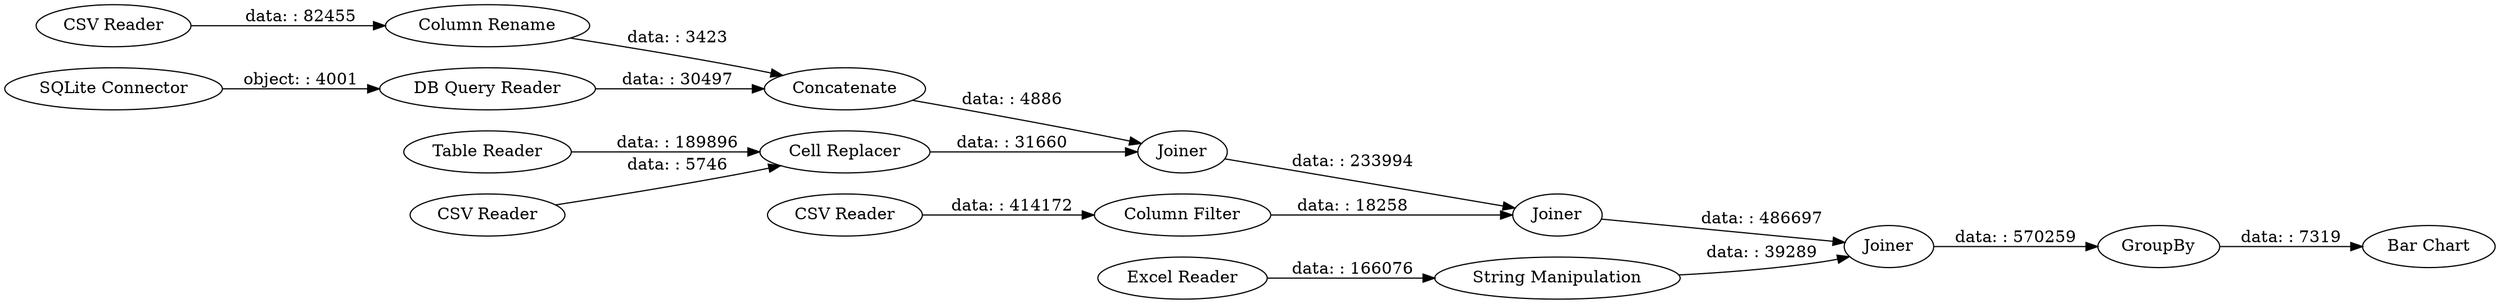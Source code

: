 digraph {
	"5581479646652362296_7" [label="CSV Reader"]
	"5581479646652362296_15" [label="Column Filter"]
	"5581479646652362296_4" [label="DB Query Reader"]
	"5581479646652362296_13" [label="Cell Replacer"]
	"5581479646652362296_3" [label=Concatenate]
	"5581479646652362296_22" [label=GroupBy]
	"5581479646652362296_23" [label="Bar Chart"]
	"5581479646652362296_20" [label=Joiner]
	"5581479646652362296_2" [label="Column Rename"]
	"5581479646652362296_12" [label="CSV Reader"]
	"5581479646652362296_21" [label="String Manipulation"]
	"5581479646652362296_18" [label="Excel Reader"]
	"5581479646652362296_19" [label=Joiner]
	"5581479646652362296_8" [label="SQLite Connector"]
	"5581479646652362296_11" [label="Table Reader"]
	"5581479646652362296_6" [label=Joiner]
	"5581479646652362296_17" [label="CSV Reader"]
	"5581479646652362296_19" -> "5581479646652362296_20" [label="data: : 486697"]
	"5581479646652362296_22" -> "5581479646652362296_23" [label="data: : 7319"]
	"5581479646652362296_13" -> "5581479646652362296_6" [label="data: : 31660"]
	"5581479646652362296_2" -> "5581479646652362296_3" [label="data: : 3423"]
	"5581479646652362296_7" -> "5581479646652362296_2" [label="data: : 82455"]
	"5581479646652362296_15" -> "5581479646652362296_19" [label="data: : 18258"]
	"5581479646652362296_21" -> "5581479646652362296_20" [label="data: : 39289"]
	"5581479646652362296_17" -> "5581479646652362296_15" [label="data: : 414172"]
	"5581479646652362296_3" -> "5581479646652362296_6" [label="data: : 4886"]
	"5581479646652362296_12" -> "5581479646652362296_13" [label="data: : 5746"]
	"5581479646652362296_20" -> "5581479646652362296_22" [label="data: : 570259"]
	"5581479646652362296_11" -> "5581479646652362296_13" [label="data: : 189896"]
	"5581479646652362296_8" -> "5581479646652362296_4" [label="object: : 4001"]
	"5581479646652362296_4" -> "5581479646652362296_3" [label="data: : 30497"]
	"5581479646652362296_18" -> "5581479646652362296_21" [label="data: : 166076"]
	"5581479646652362296_6" -> "5581479646652362296_19" [label="data: : 233994"]
	rankdir=LR
}
